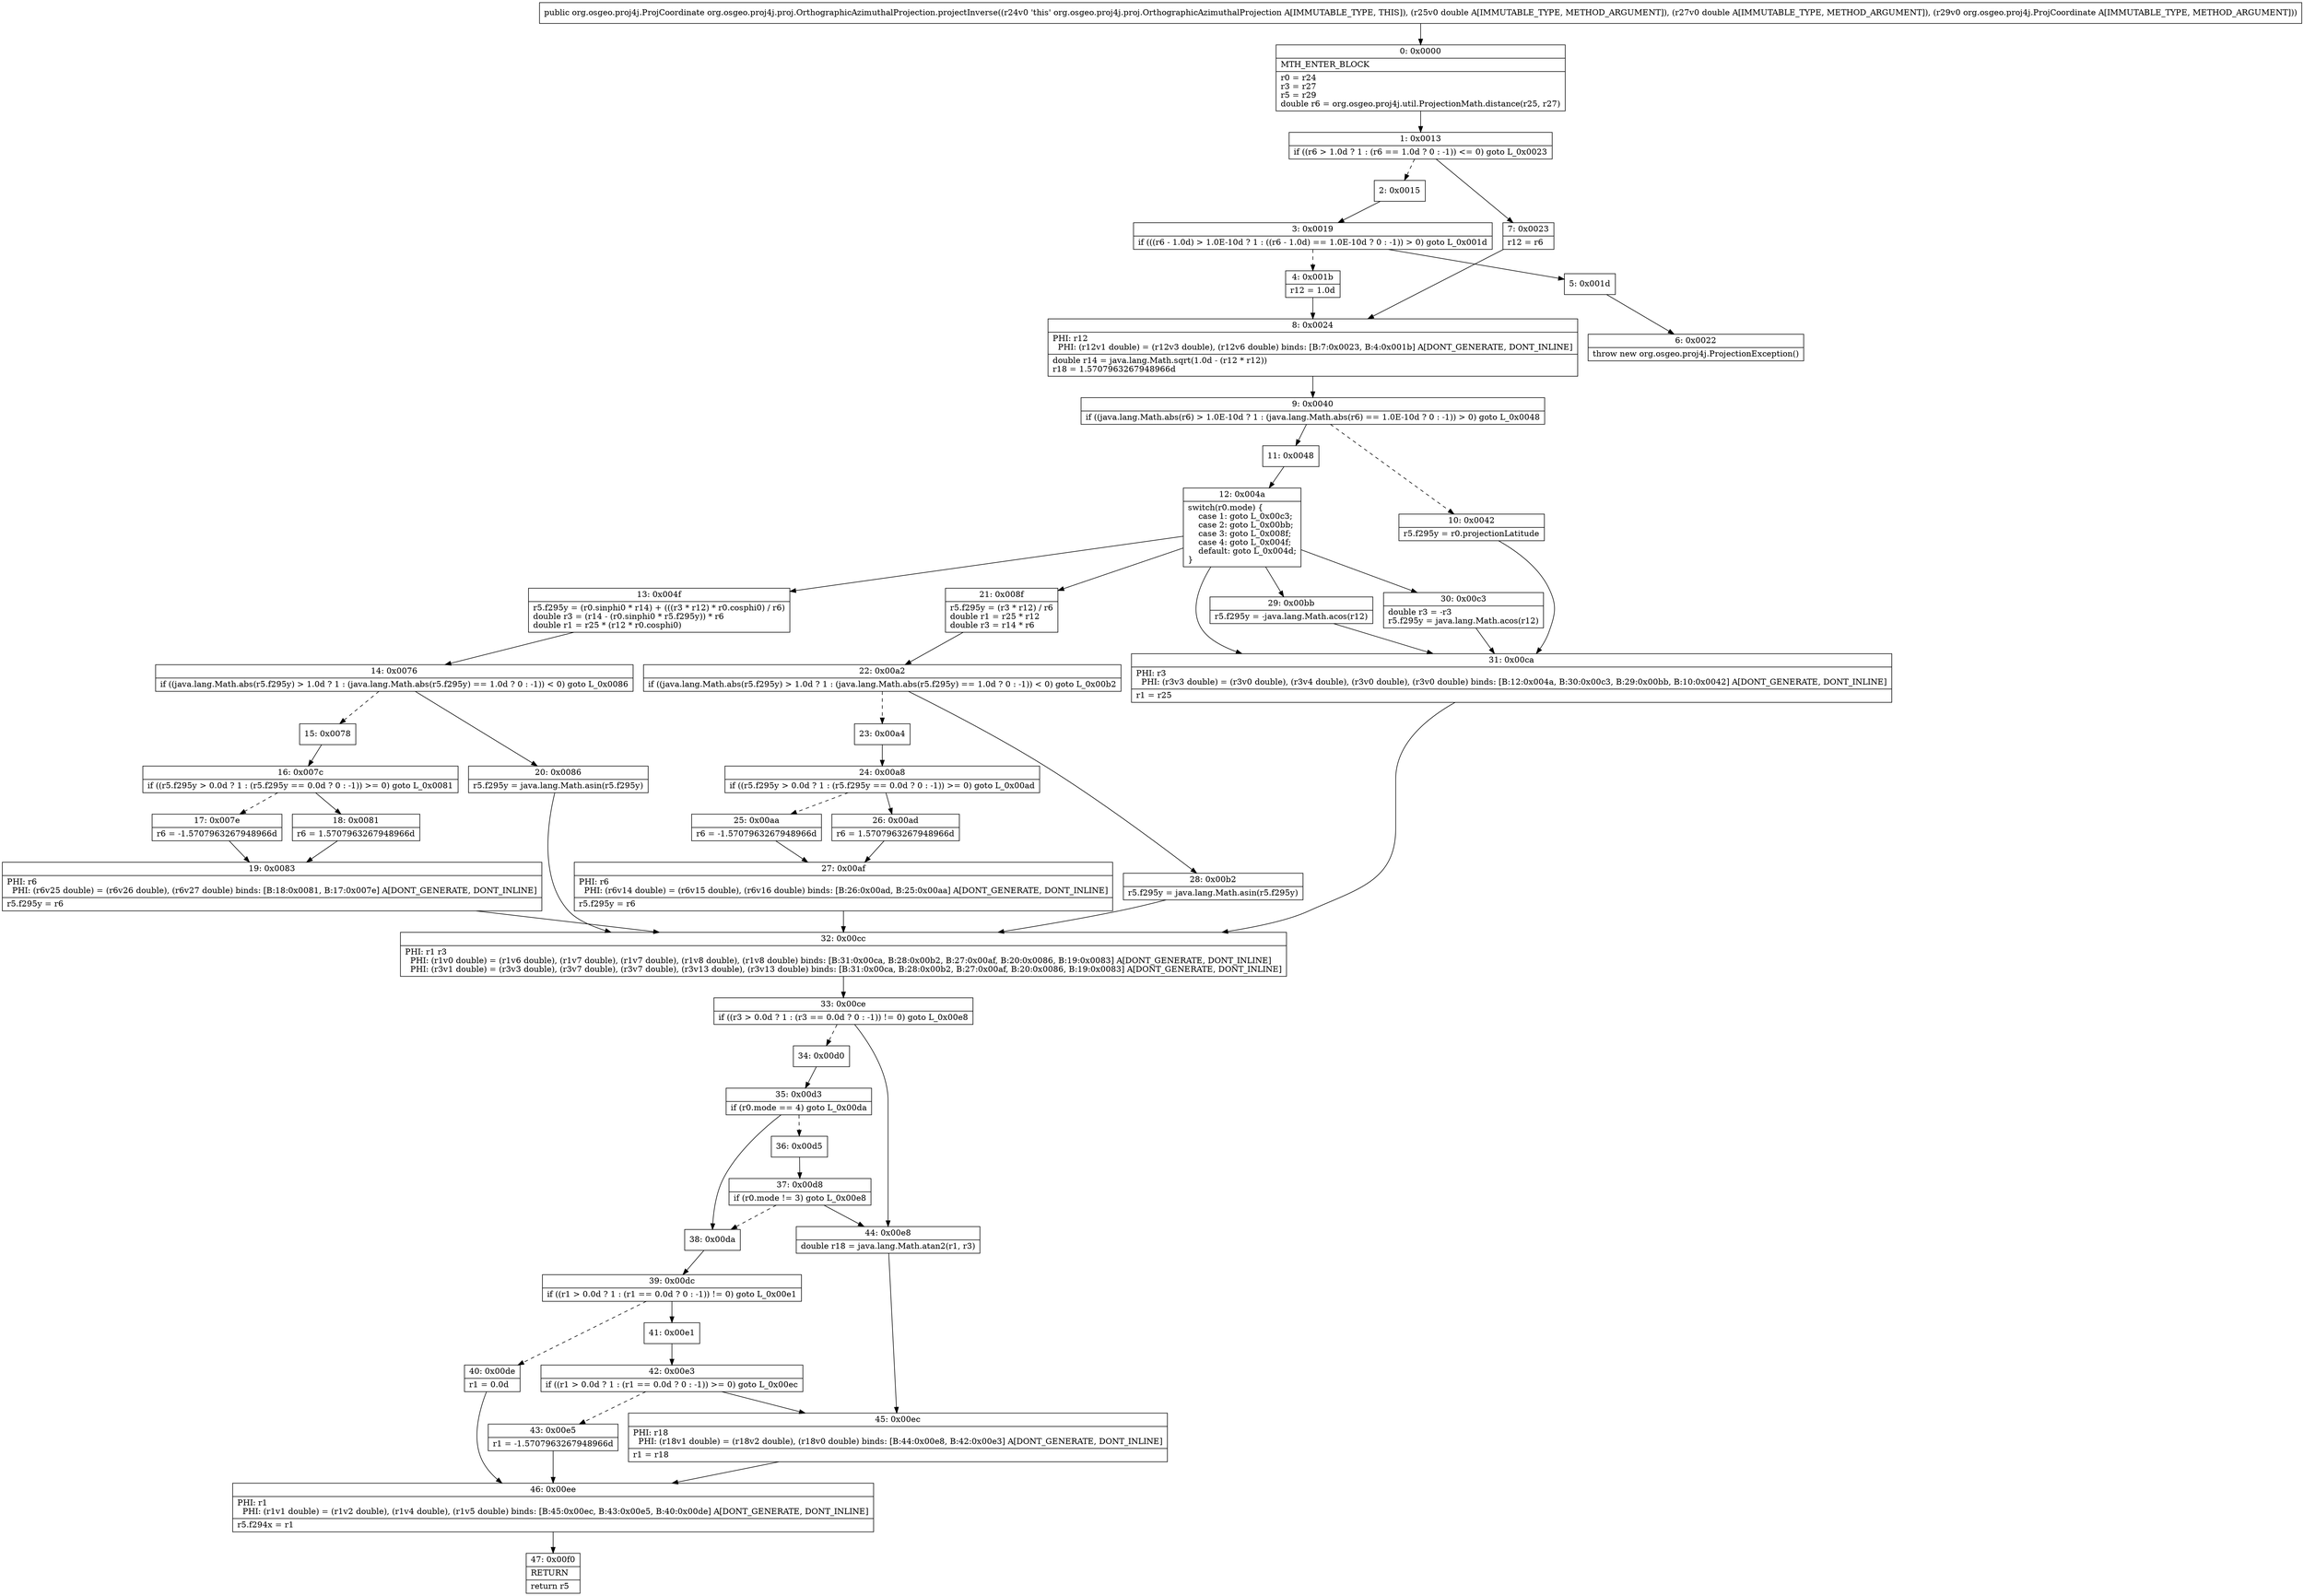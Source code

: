 digraph "CFG fororg.osgeo.proj4j.proj.OrthographicAzimuthalProjection.projectInverse(DDLorg\/osgeo\/proj4j\/ProjCoordinate;)Lorg\/osgeo\/proj4j\/ProjCoordinate;" {
Node_0 [shape=record,label="{0\:\ 0x0000|MTH_ENTER_BLOCK\l|r0 = r24\lr3 = r27\lr5 = r29\ldouble r6 = org.osgeo.proj4j.util.ProjectionMath.distance(r25, r27)\l}"];
Node_1 [shape=record,label="{1\:\ 0x0013|if ((r6 \> 1.0d ? 1 : (r6 == 1.0d ? 0 : \-1)) \<= 0) goto L_0x0023\l}"];
Node_2 [shape=record,label="{2\:\ 0x0015}"];
Node_3 [shape=record,label="{3\:\ 0x0019|if (((r6 \- 1.0d) \> 1.0E\-10d ? 1 : ((r6 \- 1.0d) == 1.0E\-10d ? 0 : \-1)) \> 0) goto L_0x001d\l}"];
Node_4 [shape=record,label="{4\:\ 0x001b|r12 = 1.0d\l}"];
Node_5 [shape=record,label="{5\:\ 0x001d}"];
Node_6 [shape=record,label="{6\:\ 0x0022|throw new org.osgeo.proj4j.ProjectionException()\l}"];
Node_7 [shape=record,label="{7\:\ 0x0023|r12 = r6\l}"];
Node_8 [shape=record,label="{8\:\ 0x0024|PHI: r12 \l  PHI: (r12v1 double) = (r12v3 double), (r12v6 double) binds: [B:7:0x0023, B:4:0x001b] A[DONT_GENERATE, DONT_INLINE]\l|double r14 = java.lang.Math.sqrt(1.0d \- (r12 * r12))\lr18 = 1.5707963267948966d\l}"];
Node_9 [shape=record,label="{9\:\ 0x0040|if ((java.lang.Math.abs(r6) \> 1.0E\-10d ? 1 : (java.lang.Math.abs(r6) == 1.0E\-10d ? 0 : \-1)) \> 0) goto L_0x0048\l}"];
Node_10 [shape=record,label="{10\:\ 0x0042|r5.f295y = r0.projectionLatitude\l}"];
Node_11 [shape=record,label="{11\:\ 0x0048}"];
Node_12 [shape=record,label="{12\:\ 0x004a|switch(r0.mode) \{\l    case 1: goto L_0x00c3;\l    case 2: goto L_0x00bb;\l    case 3: goto L_0x008f;\l    case 4: goto L_0x004f;\l    default: goto L_0x004d;\l\}\l}"];
Node_13 [shape=record,label="{13\:\ 0x004f|r5.f295y = (r0.sinphi0 * r14) + (((r3 * r12) * r0.cosphi0) \/ r6)\ldouble r3 = (r14 \- (r0.sinphi0 * r5.f295y)) * r6\ldouble r1 = r25 * (r12 * r0.cosphi0)\l}"];
Node_14 [shape=record,label="{14\:\ 0x0076|if ((java.lang.Math.abs(r5.f295y) \> 1.0d ? 1 : (java.lang.Math.abs(r5.f295y) == 1.0d ? 0 : \-1)) \< 0) goto L_0x0086\l}"];
Node_15 [shape=record,label="{15\:\ 0x0078}"];
Node_16 [shape=record,label="{16\:\ 0x007c|if ((r5.f295y \> 0.0d ? 1 : (r5.f295y == 0.0d ? 0 : \-1)) \>= 0) goto L_0x0081\l}"];
Node_17 [shape=record,label="{17\:\ 0x007e|r6 = \-1.5707963267948966d\l}"];
Node_18 [shape=record,label="{18\:\ 0x0081|r6 = 1.5707963267948966d\l}"];
Node_19 [shape=record,label="{19\:\ 0x0083|PHI: r6 \l  PHI: (r6v25 double) = (r6v26 double), (r6v27 double) binds: [B:18:0x0081, B:17:0x007e] A[DONT_GENERATE, DONT_INLINE]\l|r5.f295y = r6\l}"];
Node_20 [shape=record,label="{20\:\ 0x0086|r5.f295y = java.lang.Math.asin(r5.f295y)\l}"];
Node_21 [shape=record,label="{21\:\ 0x008f|r5.f295y = (r3 * r12) \/ r6\ldouble r1 = r25 * r12\ldouble r3 = r14 * r6\l}"];
Node_22 [shape=record,label="{22\:\ 0x00a2|if ((java.lang.Math.abs(r5.f295y) \> 1.0d ? 1 : (java.lang.Math.abs(r5.f295y) == 1.0d ? 0 : \-1)) \< 0) goto L_0x00b2\l}"];
Node_23 [shape=record,label="{23\:\ 0x00a4}"];
Node_24 [shape=record,label="{24\:\ 0x00a8|if ((r5.f295y \> 0.0d ? 1 : (r5.f295y == 0.0d ? 0 : \-1)) \>= 0) goto L_0x00ad\l}"];
Node_25 [shape=record,label="{25\:\ 0x00aa|r6 = \-1.5707963267948966d\l}"];
Node_26 [shape=record,label="{26\:\ 0x00ad|r6 = 1.5707963267948966d\l}"];
Node_27 [shape=record,label="{27\:\ 0x00af|PHI: r6 \l  PHI: (r6v14 double) = (r6v15 double), (r6v16 double) binds: [B:26:0x00ad, B:25:0x00aa] A[DONT_GENERATE, DONT_INLINE]\l|r5.f295y = r6\l}"];
Node_28 [shape=record,label="{28\:\ 0x00b2|r5.f295y = java.lang.Math.asin(r5.f295y)\l}"];
Node_29 [shape=record,label="{29\:\ 0x00bb|r5.f295y = \-java.lang.Math.acos(r12)\l}"];
Node_30 [shape=record,label="{30\:\ 0x00c3|double r3 = \-r3\lr5.f295y = java.lang.Math.acos(r12)\l}"];
Node_31 [shape=record,label="{31\:\ 0x00ca|PHI: r3 \l  PHI: (r3v3 double) = (r3v0 double), (r3v4 double), (r3v0 double), (r3v0 double) binds: [B:12:0x004a, B:30:0x00c3, B:29:0x00bb, B:10:0x0042] A[DONT_GENERATE, DONT_INLINE]\l|r1 = r25\l}"];
Node_32 [shape=record,label="{32\:\ 0x00cc|PHI: r1 r3 \l  PHI: (r1v0 double) = (r1v6 double), (r1v7 double), (r1v7 double), (r1v8 double), (r1v8 double) binds: [B:31:0x00ca, B:28:0x00b2, B:27:0x00af, B:20:0x0086, B:19:0x0083] A[DONT_GENERATE, DONT_INLINE]\l  PHI: (r3v1 double) = (r3v3 double), (r3v7 double), (r3v7 double), (r3v13 double), (r3v13 double) binds: [B:31:0x00ca, B:28:0x00b2, B:27:0x00af, B:20:0x0086, B:19:0x0083] A[DONT_GENERATE, DONT_INLINE]\l}"];
Node_33 [shape=record,label="{33\:\ 0x00ce|if ((r3 \> 0.0d ? 1 : (r3 == 0.0d ? 0 : \-1)) != 0) goto L_0x00e8\l}"];
Node_34 [shape=record,label="{34\:\ 0x00d0}"];
Node_35 [shape=record,label="{35\:\ 0x00d3|if (r0.mode == 4) goto L_0x00da\l}"];
Node_36 [shape=record,label="{36\:\ 0x00d5}"];
Node_37 [shape=record,label="{37\:\ 0x00d8|if (r0.mode != 3) goto L_0x00e8\l}"];
Node_38 [shape=record,label="{38\:\ 0x00da}"];
Node_39 [shape=record,label="{39\:\ 0x00dc|if ((r1 \> 0.0d ? 1 : (r1 == 0.0d ? 0 : \-1)) != 0) goto L_0x00e1\l}"];
Node_40 [shape=record,label="{40\:\ 0x00de|r1 = 0.0d\l}"];
Node_41 [shape=record,label="{41\:\ 0x00e1}"];
Node_42 [shape=record,label="{42\:\ 0x00e3|if ((r1 \> 0.0d ? 1 : (r1 == 0.0d ? 0 : \-1)) \>= 0) goto L_0x00ec\l}"];
Node_43 [shape=record,label="{43\:\ 0x00e5|r1 = \-1.5707963267948966d\l}"];
Node_44 [shape=record,label="{44\:\ 0x00e8|double r18 = java.lang.Math.atan2(r1, r3)\l}"];
Node_45 [shape=record,label="{45\:\ 0x00ec|PHI: r18 \l  PHI: (r18v1 double) = (r18v2 double), (r18v0 double) binds: [B:44:0x00e8, B:42:0x00e3] A[DONT_GENERATE, DONT_INLINE]\l|r1 = r18\l}"];
Node_46 [shape=record,label="{46\:\ 0x00ee|PHI: r1 \l  PHI: (r1v1 double) = (r1v2 double), (r1v4 double), (r1v5 double) binds: [B:45:0x00ec, B:43:0x00e5, B:40:0x00de] A[DONT_GENERATE, DONT_INLINE]\l|r5.f294x = r1\l}"];
Node_47 [shape=record,label="{47\:\ 0x00f0|RETURN\l|return r5\l}"];
MethodNode[shape=record,label="{public org.osgeo.proj4j.ProjCoordinate org.osgeo.proj4j.proj.OrthographicAzimuthalProjection.projectInverse((r24v0 'this' org.osgeo.proj4j.proj.OrthographicAzimuthalProjection A[IMMUTABLE_TYPE, THIS]), (r25v0 double A[IMMUTABLE_TYPE, METHOD_ARGUMENT]), (r27v0 double A[IMMUTABLE_TYPE, METHOD_ARGUMENT]), (r29v0 org.osgeo.proj4j.ProjCoordinate A[IMMUTABLE_TYPE, METHOD_ARGUMENT])) }"];
MethodNode -> Node_0;
Node_0 -> Node_1;
Node_1 -> Node_2[style=dashed];
Node_1 -> Node_7;
Node_2 -> Node_3;
Node_3 -> Node_4[style=dashed];
Node_3 -> Node_5;
Node_4 -> Node_8;
Node_5 -> Node_6;
Node_7 -> Node_8;
Node_8 -> Node_9;
Node_9 -> Node_10[style=dashed];
Node_9 -> Node_11;
Node_10 -> Node_31;
Node_11 -> Node_12;
Node_12 -> Node_13;
Node_12 -> Node_21;
Node_12 -> Node_29;
Node_12 -> Node_30;
Node_12 -> Node_31;
Node_13 -> Node_14;
Node_14 -> Node_15[style=dashed];
Node_14 -> Node_20;
Node_15 -> Node_16;
Node_16 -> Node_17[style=dashed];
Node_16 -> Node_18;
Node_17 -> Node_19;
Node_18 -> Node_19;
Node_19 -> Node_32;
Node_20 -> Node_32;
Node_21 -> Node_22;
Node_22 -> Node_23[style=dashed];
Node_22 -> Node_28;
Node_23 -> Node_24;
Node_24 -> Node_25[style=dashed];
Node_24 -> Node_26;
Node_25 -> Node_27;
Node_26 -> Node_27;
Node_27 -> Node_32;
Node_28 -> Node_32;
Node_29 -> Node_31;
Node_30 -> Node_31;
Node_31 -> Node_32;
Node_32 -> Node_33;
Node_33 -> Node_34[style=dashed];
Node_33 -> Node_44;
Node_34 -> Node_35;
Node_35 -> Node_36[style=dashed];
Node_35 -> Node_38;
Node_36 -> Node_37;
Node_37 -> Node_38[style=dashed];
Node_37 -> Node_44;
Node_38 -> Node_39;
Node_39 -> Node_40[style=dashed];
Node_39 -> Node_41;
Node_40 -> Node_46;
Node_41 -> Node_42;
Node_42 -> Node_43[style=dashed];
Node_42 -> Node_45;
Node_43 -> Node_46;
Node_44 -> Node_45;
Node_45 -> Node_46;
Node_46 -> Node_47;
}

